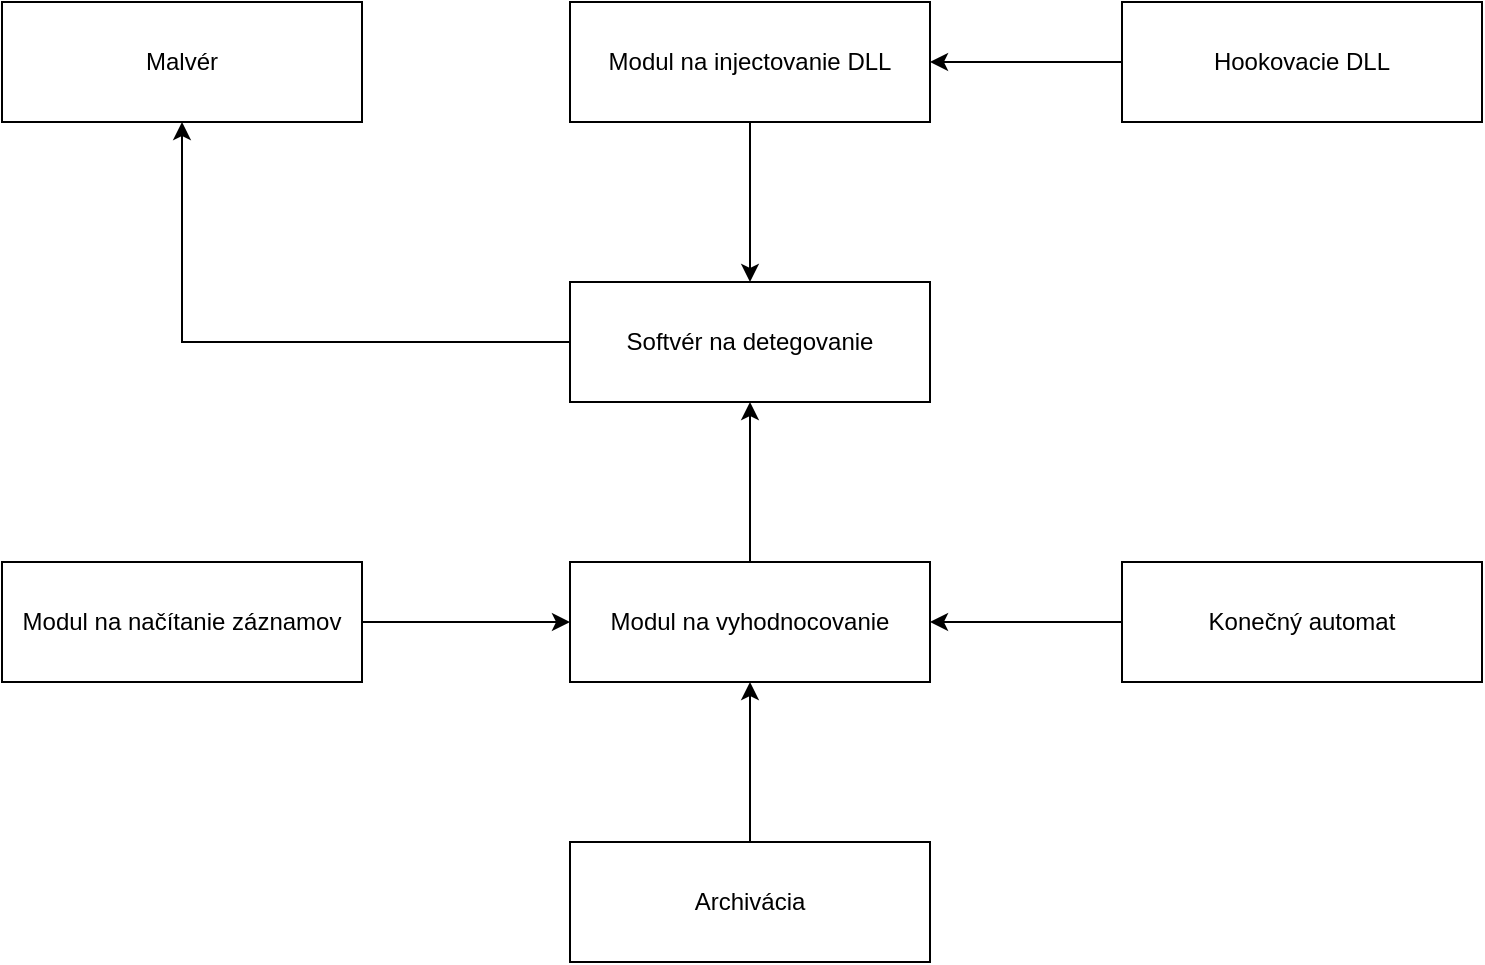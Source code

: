 <mxfile version="13.1.12" type="device"><diagram id="84ILpeTlWH-0D0WLe-El" name="Stránka-"><mxGraphModel dx="1038" dy="548" grid="1" gridSize="10" guides="1" tooltips="1" connect="1" arrows="1" fold="1" page="1" pageScale="1" pageWidth="827" pageHeight="1169" math="0" shadow="0"><root><mxCell id="0"/><mxCell id="1" parent="0"/><mxCell id="xzRXOpgCG9aWFReYmbVe-1" value="Malvér" style="rounded=0;whiteSpace=wrap;html=1;" vertex="1" parent="1"><mxGeometry x="40" y="120" width="180" height="60" as="geometry"/></mxCell><mxCell id="xzRXOpgCG9aWFReYmbVe-12" style="edgeStyle=orthogonalEdgeStyle;rounded=0;orthogonalLoop=1;jettySize=auto;html=1;entryX=1;entryY=0.5;entryDx=0;entryDy=0;" edge="1" parent="1" source="xzRXOpgCG9aWFReYmbVe-4" target="xzRXOpgCG9aWFReYmbVe-8"><mxGeometry relative="1" as="geometry"/></mxCell><mxCell id="xzRXOpgCG9aWFReYmbVe-4" value="Hookovacie DLL" style="rounded=0;whiteSpace=wrap;html=1;" vertex="1" parent="1"><mxGeometry x="600" y="120" width="180" height="60" as="geometry"/></mxCell><mxCell id="xzRXOpgCG9aWFReYmbVe-18" style="edgeStyle=orthogonalEdgeStyle;rounded=0;orthogonalLoop=1;jettySize=auto;html=1;entryX=0;entryY=0.5;entryDx=0;entryDy=0;" edge="1" parent="1" source="xzRXOpgCG9aWFReYmbVe-5" target="xzRXOpgCG9aWFReYmbVe-6"><mxGeometry relative="1" as="geometry"/></mxCell><mxCell id="xzRXOpgCG9aWFReYmbVe-5" value="Modul na načítanie záznamov" style="rounded=0;whiteSpace=wrap;html=1;" vertex="1" parent="1"><mxGeometry x="40" y="400" width="180" height="60" as="geometry"/></mxCell><mxCell id="xzRXOpgCG9aWFReYmbVe-13" style="edgeStyle=orthogonalEdgeStyle;rounded=0;orthogonalLoop=1;jettySize=auto;html=1;entryX=0.5;entryY=1;entryDx=0;entryDy=0;" edge="1" parent="1" source="xzRXOpgCG9aWFReYmbVe-6" target="xzRXOpgCG9aWFReYmbVe-7"><mxGeometry relative="1" as="geometry"/></mxCell><mxCell id="xzRXOpgCG9aWFReYmbVe-6" value="Modul na vyhodnocovanie" style="rounded=0;whiteSpace=wrap;html=1;" vertex="1" parent="1"><mxGeometry x="324" y="400" width="180" height="60" as="geometry"/></mxCell><mxCell id="xzRXOpgCG9aWFReYmbVe-17" style="edgeStyle=orthogonalEdgeStyle;rounded=0;orthogonalLoop=1;jettySize=auto;html=1;entryX=0.5;entryY=1;entryDx=0;entryDy=0;" edge="1" parent="1" source="xzRXOpgCG9aWFReYmbVe-7" target="xzRXOpgCG9aWFReYmbVe-1"><mxGeometry relative="1" as="geometry"/></mxCell><mxCell id="xzRXOpgCG9aWFReYmbVe-7" value="Softvér na detegovanie" style="rounded=0;whiteSpace=wrap;html=1;" vertex="1" parent="1"><mxGeometry x="324" y="260" width="180" height="60" as="geometry"/></mxCell><mxCell id="xzRXOpgCG9aWFReYmbVe-19" style="edgeStyle=orthogonalEdgeStyle;rounded=0;orthogonalLoop=1;jettySize=auto;html=1;entryX=0.5;entryY=0;entryDx=0;entryDy=0;" edge="1" parent="1" source="xzRXOpgCG9aWFReYmbVe-8" target="xzRXOpgCG9aWFReYmbVe-7"><mxGeometry relative="1" as="geometry"/></mxCell><mxCell id="xzRXOpgCG9aWFReYmbVe-8" value="Modul na injectovanie DLL" style="rounded=0;whiteSpace=wrap;html=1;" vertex="1" parent="1"><mxGeometry x="324" y="120" width="180" height="60" as="geometry"/></mxCell><mxCell id="xzRXOpgCG9aWFReYmbVe-16" style="edgeStyle=orthogonalEdgeStyle;rounded=0;orthogonalLoop=1;jettySize=auto;html=1;entryX=1;entryY=0.5;entryDx=0;entryDy=0;" edge="1" parent="1" source="xzRXOpgCG9aWFReYmbVe-9" target="xzRXOpgCG9aWFReYmbVe-6"><mxGeometry relative="1" as="geometry"/></mxCell><mxCell id="xzRXOpgCG9aWFReYmbVe-9" value="Konečný automat" style="rounded=0;whiteSpace=wrap;html=1;" vertex="1" parent="1"><mxGeometry x="600" y="400" width="180" height="60" as="geometry"/></mxCell><mxCell id="xzRXOpgCG9aWFReYmbVe-21" style="edgeStyle=orthogonalEdgeStyle;rounded=0;orthogonalLoop=1;jettySize=auto;html=1;entryX=0.5;entryY=1;entryDx=0;entryDy=0;" edge="1" parent="1" source="xzRXOpgCG9aWFReYmbVe-20" target="xzRXOpgCG9aWFReYmbVe-6"><mxGeometry relative="1" as="geometry"/></mxCell><mxCell id="xzRXOpgCG9aWFReYmbVe-20" value="Archivácia" style="rounded=0;whiteSpace=wrap;html=1;" vertex="1" parent="1"><mxGeometry x="324" y="540" width="180" height="60" as="geometry"/></mxCell></root></mxGraphModel></diagram></mxfile>